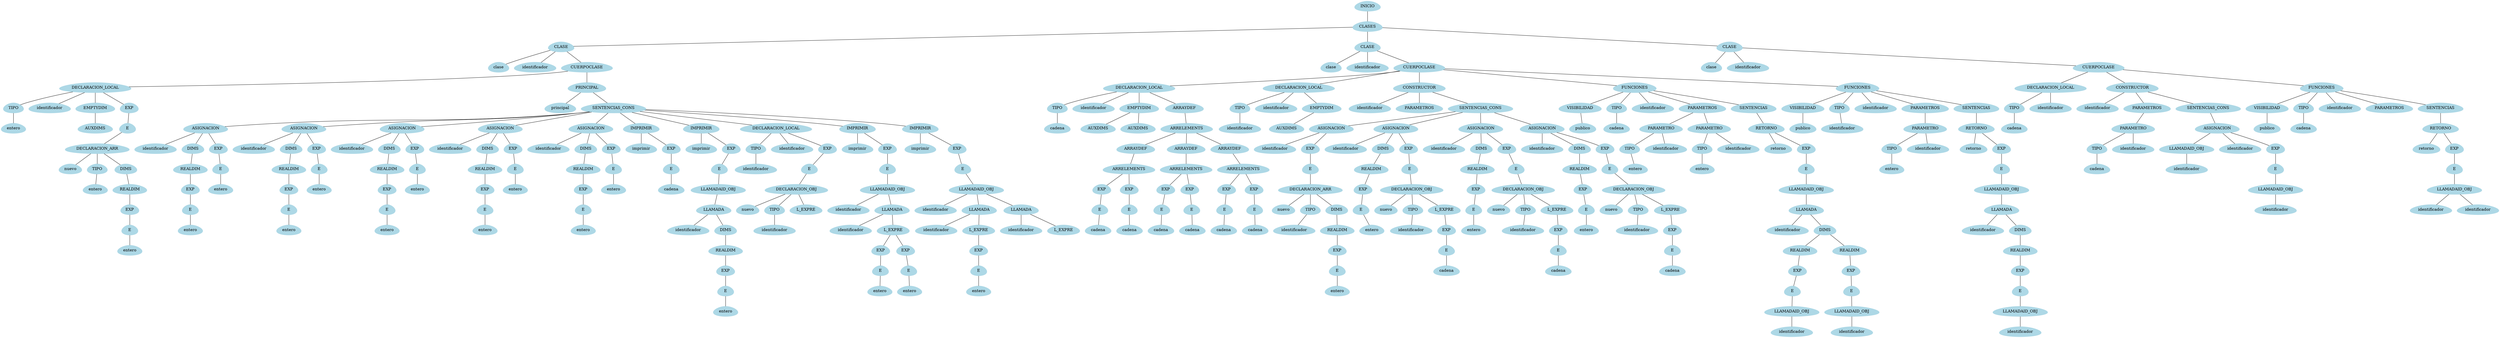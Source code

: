 Graph G {node [shape = egg];node0[label = "INICIO", style = filled, color = lightblue];
node1[label = "CLASES", style = filled, color = lightblue];
node2[label = "CLASE", style = filled, color = lightblue];
node3[label = "clase", style = filled, color = lightblue];
node4[label = "identificador", style = filled, color = lightblue];
node5[label = "CUERPOCLASE", style = filled, color = lightblue];
node6[label = "DECLARACION_LOCAL", style = filled, color = lightblue];
node7[label = "TIPO", style = filled, color = lightblue];
node8[label = "entero", style = filled, color = lightblue];
node9[label = "identificador", style = filled, color = lightblue];
node10[label = "EMPTYDIM", style = filled, color = lightblue];
node11[label = "AUXDIMS", style = filled, color = lightblue];
node12[label = "EXP", style = filled, color = lightblue];
node13[label = "E", style = filled, color = lightblue];
node14[label = "DECLARACION_ARR", style = filled, color = lightblue];
node15[label = "nuevo", style = filled, color = lightblue];
node16[label = "TIPO", style = filled, color = lightblue];
node17[label = "entero", style = filled, color = lightblue];
node18[label = "DIMS", style = filled, color = lightblue];
node19[label = "REALDIM", style = filled, color = lightblue];
node20[label = "EXP", style = filled, color = lightblue];
node21[label = "E", style = filled, color = lightblue];
node22[label = "entero", style = filled, color = lightblue];
node23[label = "PRINCIPAL", style = filled, color = lightblue];
node24[label = "principal", style = filled, color = lightblue];
node25[label = "SENTENCIAS_CONS", style = filled, color = lightblue];
node26[label = "ASIGNACION", style = filled, color = lightblue];
node27[label = "identificador", style = filled, color = lightblue];
node28[label = "DIMS", style = filled, color = lightblue];
node29[label = "REALDIM", style = filled, color = lightblue];
node30[label = "EXP", style = filled, color = lightblue];
node31[label = "E", style = filled, color = lightblue];
node32[label = "entero", style = filled, color = lightblue];
node33[label = "EXP", style = filled, color = lightblue];
node34[label = "E", style = filled, color = lightblue];
node35[label = "entero", style = filled, color = lightblue];
node36[label = "ASIGNACION", style = filled, color = lightblue];
node37[label = "identificador", style = filled, color = lightblue];
node38[label = "DIMS", style = filled, color = lightblue];
node39[label = "REALDIM", style = filled, color = lightblue];
node40[label = "EXP", style = filled, color = lightblue];
node41[label = "E", style = filled, color = lightblue];
node42[label = "entero", style = filled, color = lightblue];
node43[label = "EXP", style = filled, color = lightblue];
node44[label = "E", style = filled, color = lightblue];
node45[label = "entero", style = filled, color = lightblue];
node46[label = "ASIGNACION", style = filled, color = lightblue];
node47[label = "identificador", style = filled, color = lightblue];
node48[label = "DIMS", style = filled, color = lightblue];
node49[label = "REALDIM", style = filled, color = lightblue];
node50[label = "EXP", style = filled, color = lightblue];
node51[label = "E", style = filled, color = lightblue];
node52[label = "entero", style = filled, color = lightblue];
node53[label = "EXP", style = filled, color = lightblue];
node54[label = "E", style = filled, color = lightblue];
node55[label = "entero", style = filled, color = lightblue];
node56[label = "ASIGNACION", style = filled, color = lightblue];
node57[label = "identificador", style = filled, color = lightblue];
node58[label = "DIMS", style = filled, color = lightblue];
node59[label = "REALDIM", style = filled, color = lightblue];
node60[label = "EXP", style = filled, color = lightblue];
node61[label = "E", style = filled, color = lightblue];
node62[label = "entero", style = filled, color = lightblue];
node63[label = "EXP", style = filled, color = lightblue];
node64[label = "E", style = filled, color = lightblue];
node65[label = "entero", style = filled, color = lightblue];
node66[label = "ASIGNACION", style = filled, color = lightblue];
node67[label = "identificador", style = filled, color = lightblue];
node68[label = "DIMS", style = filled, color = lightblue];
node69[label = "REALDIM", style = filled, color = lightblue];
node70[label = "EXP", style = filled, color = lightblue];
node71[label = "E", style = filled, color = lightblue];
node72[label = "entero", style = filled, color = lightblue];
node73[label = "EXP", style = filled, color = lightblue];
node74[label = "E", style = filled, color = lightblue];
node75[label = "entero", style = filled, color = lightblue];
node76[label = "IMPRIMIR", style = filled, color = lightblue];
node77[label = "imprimir", style = filled, color = lightblue];
node78[label = "EXP", style = filled, color = lightblue];
node79[label = "E", style = filled, color = lightblue];
node80[label = "cadena", style = filled, color = lightblue];
node81[label = "IMPRIMIR", style = filled, color = lightblue];
node82[label = "imprimir", style = filled, color = lightblue];
node83[label = "EXP", style = filled, color = lightblue];
node84[label = "E", style = filled, color = lightblue];
node85[label = "LLAMADAID_OBJ", style = filled, color = lightblue];
node86[label = "LLAMADA", style = filled, color = lightblue];
node87[label = "identificador", style = filled, color = lightblue];
node88[label = "DIMS", style = filled, color = lightblue];
node89[label = "REALDIM", style = filled, color = lightblue];
node90[label = "EXP", style = filled, color = lightblue];
node91[label = "E", style = filled, color = lightblue];
node92[label = "entero", style = filled, color = lightblue];
node93[label = "DECLARACION_LOCAL", style = filled, color = lightblue];
node94[label = "TIPO", style = filled, color = lightblue];
node95[label = "identificador", style = filled, color = lightblue];
node96[label = "identificador", style = filled, color = lightblue];
node97[label = "EXP", style = filled, color = lightblue];
node98[label = "E", style = filled, color = lightblue];
node99[label = "DECLARACION_OBJ", style = filled, color = lightblue];
node100[label = "nuevo", style = filled, color = lightblue];
node101[label = "TIPO", style = filled, color = lightblue];
node102[label = "identificador", style = filled, color = lightblue];
node103[label = "L_EXPRE", style = filled, color = lightblue];
node104[label = "IMPRIMIR", style = filled, color = lightblue];
node105[label = "imprimir", style = filled, color = lightblue];
node106[label = "EXP", style = filled, color = lightblue];
node107[label = "E", style = filled, color = lightblue];
node108[label = "LLAMADAID_OBJ", style = filled, color = lightblue];
node109[label = "identificador", style = filled, color = lightblue];
node110[label = "LLAMADA", style = filled, color = lightblue];
node111[label = "identificador", style = filled, color = lightblue];
node112[label = "L_EXPRE", style = filled, color = lightblue];
node113[label = "EXP", style = filled, color = lightblue];
node114[label = "E", style = filled, color = lightblue];
node115[label = "entero", style = filled, color = lightblue];
node116[label = "EXP", style = filled, color = lightblue];
node117[label = "E", style = filled, color = lightblue];
node118[label = "entero", style = filled, color = lightblue];
node119[label = "IMPRIMIR", style = filled, color = lightblue];
node120[label = "imprimir", style = filled, color = lightblue];
node121[label = "EXP", style = filled, color = lightblue];
node122[label = "E", style = filled, color = lightblue];
node123[label = "LLAMADAID_OBJ", style = filled, color = lightblue];
node124[label = "identificador", style = filled, color = lightblue];
node125[label = "LLAMADA", style = filled, color = lightblue];
node126[label = "identificador", style = filled, color = lightblue];
node127[label = "L_EXPRE", style = filled, color = lightblue];
node128[label = "EXP", style = filled, color = lightblue];
node129[label = "E", style = filled, color = lightblue];
node130[label = "entero", style = filled, color = lightblue];
node131[label = "LLAMADA", style = filled, color = lightblue];
node132[label = "identificador", style = filled, color = lightblue];
node133[label = "L_EXPRE", style = filled, color = lightblue];
node134[label = "CLASE", style = filled, color = lightblue];
node135[label = "clase", style = filled, color = lightblue];
node136[label = "identificador", style = filled, color = lightblue];
node137[label = "CUERPOCLASE", style = filled, color = lightblue];
node138[label = "DECLARACION_LOCAL", style = filled, color = lightblue];
node139[label = "TIPO", style = filled, color = lightblue];
node140[label = "cadena", style = filled, color = lightblue];
node141[label = "identificador", style = filled, color = lightblue];
node142[label = "EMPTYDIM", style = filled, color = lightblue];
node143[label = "AUXDIMS", style = filled, color = lightblue];
node144[label = "AUXDIMS", style = filled, color = lightblue];
node145[label = "ARRAYDEF", style = filled, color = lightblue];
node146[label = "ARRELEMENTS", style = filled, color = lightblue];
node147[label = "ARRAYDEF", style = filled, color = lightblue];
node148[label = "ARRELEMENTS", style = filled, color = lightblue];
node149[label = "EXP", style = filled, color = lightblue];
node150[label = "E", style = filled, color = lightblue];
node151[label = "cadena", style = filled, color = lightblue];
node152[label = "EXP", style = filled, color = lightblue];
node153[label = "E", style = filled, color = lightblue];
node154[label = "cadena", style = filled, color = lightblue];
node155[label = "ARRAYDEF", style = filled, color = lightblue];
node156[label = "ARRELEMENTS", style = filled, color = lightblue];
node157[label = "EXP", style = filled, color = lightblue];
node158[label = "E", style = filled, color = lightblue];
node159[label = "cadena", style = filled, color = lightblue];
node160[label = "EXP", style = filled, color = lightblue];
node161[label = "E", style = filled, color = lightblue];
node162[label = "cadena", style = filled, color = lightblue];
node163[label = "ARRAYDEF", style = filled, color = lightblue];
node164[label = "ARRELEMENTS", style = filled, color = lightblue];
node165[label = "EXP", style = filled, color = lightblue];
node166[label = "E", style = filled, color = lightblue];
node167[label = "cadena", style = filled, color = lightblue];
node168[label = "EXP", style = filled, color = lightblue];
node169[label = "E", style = filled, color = lightblue];
node170[label = "cadena", style = filled, color = lightblue];
node171[label = "DECLARACION_LOCAL", style = filled, color = lightblue];
node172[label = "TIPO", style = filled, color = lightblue];
node173[label = "identificador", style = filled, color = lightblue];
node174[label = "identificador", style = filled, color = lightblue];
node175[label = "EMPTYDIM", style = filled, color = lightblue];
node176[label = "AUXDIMS", style = filled, color = lightblue];
node177[label = "CONSTRUCTOR", style = filled, color = lightblue];
node178[label = "identificador", style = filled, color = lightblue];
node179[label = "PARAMETROS", style = filled, color = lightblue];
node180[label = "SENTENCIAS_CONS", style = filled, color = lightblue];
node181[label = "ASIGNACION", style = filled, color = lightblue];
node182[label = "identificador", style = filled, color = lightblue];
node183[label = "EXP", style = filled, color = lightblue];
node184[label = "E", style = filled, color = lightblue];
node185[label = "DECLARACION_ARR", style = filled, color = lightblue];
node186[label = "nuevo", style = filled, color = lightblue];
node187[label = "TIPO", style = filled, color = lightblue];
node188[label = "identificador", style = filled, color = lightblue];
node189[label = "DIMS", style = filled, color = lightblue];
node190[label = "REALDIM", style = filled, color = lightblue];
node191[label = "EXP", style = filled, color = lightblue];
node192[label = "E", style = filled, color = lightblue];
node193[label = "entero", style = filled, color = lightblue];
node194[label = "ASIGNACION", style = filled, color = lightblue];
node195[label = "identificador", style = filled, color = lightblue];
node196[label = "DIMS", style = filled, color = lightblue];
node197[label = "REALDIM", style = filled, color = lightblue];
node198[label = "EXP", style = filled, color = lightblue];
node199[label = "E", style = filled, color = lightblue];
node200[label = "entero", style = filled, color = lightblue];
node201[label = "EXP", style = filled, color = lightblue];
node202[label = "E", style = filled, color = lightblue];
node203[label = "DECLARACION_OBJ", style = filled, color = lightblue];
node204[label = "nuevo", style = filled, color = lightblue];
node205[label = "TIPO", style = filled, color = lightblue];
node206[label = "identificador", style = filled, color = lightblue];
node207[label = "L_EXPRE", style = filled, color = lightblue];
node208[label = "EXP", style = filled, color = lightblue];
node209[label = "E", style = filled, color = lightblue];
node210[label = "cadena", style = filled, color = lightblue];
node211[label = "ASIGNACION", style = filled, color = lightblue];
node212[label = "identificador", style = filled, color = lightblue];
node213[label = "DIMS", style = filled, color = lightblue];
node214[label = "REALDIM", style = filled, color = lightblue];
node215[label = "EXP", style = filled, color = lightblue];
node216[label = "E", style = filled, color = lightblue];
node217[label = "entero", style = filled, color = lightblue];
node218[label = "EXP", style = filled, color = lightblue];
node219[label = "E", style = filled, color = lightblue];
node220[label = "DECLARACION_OBJ", style = filled, color = lightblue];
node221[label = "nuevo", style = filled, color = lightblue];
node222[label = "TIPO", style = filled, color = lightblue];
node223[label = "identificador", style = filled, color = lightblue];
node224[label = "L_EXPRE", style = filled, color = lightblue];
node225[label = "EXP", style = filled, color = lightblue];
node226[label = "E", style = filled, color = lightblue];
node227[label = "cadena", style = filled, color = lightblue];
node228[label = "ASIGNACION", style = filled, color = lightblue];
node229[label = "identificador", style = filled, color = lightblue];
node230[label = "DIMS", style = filled, color = lightblue];
node231[label = "REALDIM", style = filled, color = lightblue];
node232[label = "EXP", style = filled, color = lightblue];
node233[label = "E", style = filled, color = lightblue];
node234[label = "entero", style = filled, color = lightblue];
node235[label = "EXP", style = filled, color = lightblue];
node236[label = "E", style = filled, color = lightblue];
node237[label = "DECLARACION_OBJ", style = filled, color = lightblue];
node238[label = "nuevo", style = filled, color = lightblue];
node239[label = "TIPO", style = filled, color = lightblue];
node240[label = "identificador", style = filled, color = lightblue];
node241[label = "L_EXPRE", style = filled, color = lightblue];
node242[label = "EXP", style = filled, color = lightblue];
node243[label = "E", style = filled, color = lightblue];
node244[label = "cadena", style = filled, color = lightblue];
node245[label = "FUNCIONES", style = filled, color = lightblue];
node246[label = "VISIBILIDAD", style = filled, color = lightblue];
node247[label = "publico", style = filled, color = lightblue];
node248[label = "TIPO", style = filled, color = lightblue];
node249[label = "cadena", style = filled, color = lightblue];
node250[label = "identificador", style = filled, color = lightblue];
node251[label = "PARAMETROS", style = filled, color = lightblue];
node252[label = "PARAMETRO", style = filled, color = lightblue];
node253[label = "TIPO", style = filled, color = lightblue];
node254[label = "entero", style = filled, color = lightblue];
node255[label = "identificador", style = filled, color = lightblue];
node256[label = "PARAMETRO", style = filled, color = lightblue];
node257[label = "TIPO", style = filled, color = lightblue];
node258[label = "entero", style = filled, color = lightblue];
node259[label = "identificador", style = filled, color = lightblue];
node260[label = "SENTENCIAS", style = filled, color = lightblue];
node261[label = "RETORNO", style = filled, color = lightblue];
node262[label = "retorno", style = filled, color = lightblue];
node263[label = "EXP", style = filled, color = lightblue];
node264[label = "E", style = filled, color = lightblue];
node265[label = "LLAMADAID_OBJ", style = filled, color = lightblue];
node266[label = "LLAMADA", style = filled, color = lightblue];
node267[label = "identificador", style = filled, color = lightblue];
node268[label = "DIMS", style = filled, color = lightblue];
node269[label = "REALDIM", style = filled, color = lightblue];
node270[label = "EXP", style = filled, color = lightblue];
node271[label = "E", style = filled, color = lightblue];
node272[label = "LLAMADAID_OBJ", style = filled, color = lightblue];
node273[label = "identificador", style = filled, color = lightblue];
node274[label = "REALDIM", style = filled, color = lightblue];
node275[label = "EXP", style = filled, color = lightblue];
node276[label = "E", style = filled, color = lightblue];
node277[label = "LLAMADAID_OBJ", style = filled, color = lightblue];
node278[label = "identificador", style = filled, color = lightblue];
node279[label = "FUNCIONES", style = filled, color = lightblue];
node280[label = "VISIBILIDAD", style = filled, color = lightblue];
node281[label = "publico", style = filled, color = lightblue];
node282[label = "TIPO", style = filled, color = lightblue];
node283[label = "identificador", style = filled, color = lightblue];
node284[label = "identificador", style = filled, color = lightblue];
node285[label = "PARAMETROS", style = filled, color = lightblue];
node286[label = "PARAMETRO", style = filled, color = lightblue];
node287[label = "TIPO", style = filled, color = lightblue];
node288[label = "entero", style = filled, color = lightblue];
node289[label = "identificador", style = filled, color = lightblue];
node290[label = "SENTENCIAS", style = filled, color = lightblue];
node291[label = "RETORNO", style = filled, color = lightblue];
node292[label = "retorno", style = filled, color = lightblue];
node293[label = "EXP", style = filled, color = lightblue];
node294[label = "E", style = filled, color = lightblue];
node295[label = "LLAMADAID_OBJ", style = filled, color = lightblue];
node296[label = "LLAMADA", style = filled, color = lightblue];
node297[label = "identificador", style = filled, color = lightblue];
node298[label = "DIMS", style = filled, color = lightblue];
node299[label = "REALDIM", style = filled, color = lightblue];
node300[label = "EXP", style = filled, color = lightblue];
node301[label = "E", style = filled, color = lightblue];
node302[label = "LLAMADAID_OBJ", style = filled, color = lightblue];
node303[label = "identificador", style = filled, color = lightblue];
node304[label = "CLASE", style = filled, color = lightblue];
node305[label = "clase", style = filled, color = lightblue];
node306[label = "identificador", style = filled, color = lightblue];
node307[label = "CUERPOCLASE", style = filled, color = lightblue];
node308[label = "DECLARACION_LOCAL", style = filled, color = lightblue];
node309[label = "TIPO", style = filled, color = lightblue];
node310[label = "cadena", style = filled, color = lightblue];
node311[label = "identificador", style = filled, color = lightblue];
node312[label = "CONSTRUCTOR", style = filled, color = lightblue];
node313[label = "identificador", style = filled, color = lightblue];
node314[label = "PARAMETROS", style = filled, color = lightblue];
node315[label = "PARAMETRO", style = filled, color = lightblue];
node316[label = "TIPO", style = filled, color = lightblue];
node317[label = "cadena", style = filled, color = lightblue];
node318[label = "identificador", style = filled, color = lightblue];
node319[label = "SENTENCIAS_CONS", style = filled, color = lightblue];
node320[label = "ASIGNACION", style = filled, color = lightblue];
node321[label = "LLAMADAID_OBJ", style = filled, color = lightblue];
node322[label = "identificador", style = filled, color = lightblue];
node323[label = "identificador", style = filled, color = lightblue];
node324[label = "EXP", style = filled, color = lightblue];
node325[label = "E", style = filled, color = lightblue];
node326[label = "LLAMADAID_OBJ", style = filled, color = lightblue];
node327[label = "identificador", style = filled, color = lightblue];
node328[label = "FUNCIONES", style = filled, color = lightblue];
node329[label = "VISIBILIDAD", style = filled, color = lightblue];
node330[label = "publico", style = filled, color = lightblue];
node331[label = "TIPO", style = filled, color = lightblue];
node332[label = "cadena", style = filled, color = lightblue];
node333[label = "identificador", style = filled, color = lightblue];
node334[label = "PARAMETROS", style = filled, color = lightblue];
node335[label = "SENTENCIAS", style = filled, color = lightblue];
node336[label = "RETORNO", style = filled, color = lightblue];
node337[label = "retorno", style = filled, color = lightblue];
node338[label = "EXP", style = filled, color = lightblue];
node339[label = "E", style = filled, color = lightblue];
node340[label = "LLAMADAID_OBJ", style = filled, color = lightblue];
node341[label = "identificador", style = filled, color = lightblue];
node342[label = "identificador", style = filled, color = lightblue];
"node0"--"node1"
"node1"--"node2"
"node2"--"node3"
"node2"--"node4"
"node2"--"node5"
"node5"--"node6"
"node6"--"node7"
"node7"--"node8"
"node6"--"node9"
"node6"--"node10"
"node10"--"node11"
"node6"--"node12"
"node12"--"node13"
"node13"--"node14"
"node14"--"node15"
"node14"--"node16"
"node16"--"node17"
"node14"--"node18"
"node18"--"node19"
"node19"--"node20"
"node20"--"node21"
"node21"--"node22"
"node5"--"node23"
"node23"--"node24"
"node23"--"node25"
"node25"--"node26"
"node26"--"node27"
"node26"--"node28"
"node28"--"node29"
"node29"--"node30"
"node30"--"node31"
"node31"--"node32"
"node26"--"node33"
"node33"--"node34"
"node34"--"node35"
"node25"--"node36"
"node36"--"node37"
"node36"--"node38"
"node38"--"node39"
"node39"--"node40"
"node40"--"node41"
"node41"--"node42"
"node36"--"node43"
"node43"--"node44"
"node44"--"node45"
"node25"--"node46"
"node46"--"node47"
"node46"--"node48"
"node48"--"node49"
"node49"--"node50"
"node50"--"node51"
"node51"--"node52"
"node46"--"node53"
"node53"--"node54"
"node54"--"node55"
"node25"--"node56"
"node56"--"node57"
"node56"--"node58"
"node58"--"node59"
"node59"--"node60"
"node60"--"node61"
"node61"--"node62"
"node56"--"node63"
"node63"--"node64"
"node64"--"node65"
"node25"--"node66"
"node66"--"node67"
"node66"--"node68"
"node68"--"node69"
"node69"--"node70"
"node70"--"node71"
"node71"--"node72"
"node66"--"node73"
"node73"--"node74"
"node74"--"node75"
"node25"--"node76"
"node76"--"node77"
"node76"--"node78"
"node78"--"node79"
"node79"--"node80"
"node25"--"node81"
"node81"--"node82"
"node81"--"node83"
"node83"--"node84"
"node84"--"node85"
"node85"--"node86"
"node86"--"node87"
"node86"--"node88"
"node88"--"node89"
"node89"--"node90"
"node90"--"node91"
"node91"--"node92"
"node25"--"node93"
"node93"--"node94"
"node94"--"node95"
"node93"--"node96"
"node93"--"node97"
"node97"--"node98"
"node98"--"node99"
"node99"--"node100"
"node99"--"node101"
"node101"--"node102"
"node99"--"node103"
"node25"--"node104"
"node104"--"node105"
"node104"--"node106"
"node106"--"node107"
"node107"--"node108"
"node108"--"node109"
"node108"--"node110"
"node110"--"node111"
"node110"--"node112"
"node112"--"node113"
"node113"--"node114"
"node114"--"node115"
"node112"--"node116"
"node116"--"node117"
"node117"--"node118"
"node25"--"node119"
"node119"--"node120"
"node119"--"node121"
"node121"--"node122"
"node122"--"node123"
"node123"--"node124"
"node123"--"node125"
"node125"--"node126"
"node125"--"node127"
"node127"--"node128"
"node128"--"node129"
"node129"--"node130"
"node123"--"node131"
"node131"--"node132"
"node131"--"node133"
"node1"--"node134"
"node134"--"node135"
"node134"--"node136"
"node134"--"node137"
"node137"--"node138"
"node138"--"node139"
"node139"--"node140"
"node138"--"node141"
"node138"--"node142"
"node142"--"node143"
"node142"--"node144"
"node138"--"node145"
"node145"--"node146"
"node146"--"node147"
"node147"--"node148"
"node148"--"node149"
"node149"--"node150"
"node150"--"node151"
"node148"--"node152"
"node152"--"node153"
"node153"--"node154"
"node146"--"node155"
"node155"--"node156"
"node156"--"node157"
"node157"--"node158"
"node158"--"node159"
"node156"--"node160"
"node160"--"node161"
"node161"--"node162"
"node146"--"node163"
"node163"--"node164"
"node164"--"node165"
"node165"--"node166"
"node166"--"node167"
"node164"--"node168"
"node168"--"node169"
"node169"--"node170"
"node137"--"node171"
"node171"--"node172"
"node172"--"node173"
"node171"--"node174"
"node171"--"node175"
"node175"--"node176"
"node137"--"node177"
"node177"--"node178"
"node177"--"node179"
"node177"--"node180"
"node180"--"node181"
"node181"--"node182"
"node181"--"node183"
"node183"--"node184"
"node184"--"node185"
"node185"--"node186"
"node185"--"node187"
"node187"--"node188"
"node185"--"node189"
"node189"--"node190"
"node190"--"node191"
"node191"--"node192"
"node192"--"node193"
"node180"--"node194"
"node194"--"node195"
"node194"--"node196"
"node196"--"node197"
"node197"--"node198"
"node198"--"node199"
"node199"--"node200"
"node194"--"node201"
"node201"--"node202"
"node202"--"node203"
"node203"--"node204"
"node203"--"node205"
"node205"--"node206"
"node203"--"node207"
"node207"--"node208"
"node208"--"node209"
"node209"--"node210"
"node180"--"node211"
"node211"--"node212"
"node211"--"node213"
"node213"--"node214"
"node214"--"node215"
"node215"--"node216"
"node216"--"node217"
"node211"--"node218"
"node218"--"node219"
"node219"--"node220"
"node220"--"node221"
"node220"--"node222"
"node222"--"node223"
"node220"--"node224"
"node224"--"node225"
"node225"--"node226"
"node226"--"node227"
"node180"--"node228"
"node228"--"node229"
"node228"--"node230"
"node230"--"node231"
"node231"--"node232"
"node232"--"node233"
"node233"--"node234"
"node228"--"node235"
"node235"--"node236"
"node236"--"node237"
"node237"--"node238"
"node237"--"node239"
"node239"--"node240"
"node237"--"node241"
"node241"--"node242"
"node242"--"node243"
"node243"--"node244"
"node137"--"node245"
"node245"--"node246"
"node246"--"node247"
"node245"--"node248"
"node248"--"node249"
"node245"--"node250"
"node245"--"node251"
"node251"--"node252"
"node252"--"node253"
"node253"--"node254"
"node252"--"node255"
"node251"--"node256"
"node256"--"node257"
"node257"--"node258"
"node256"--"node259"
"node245"--"node260"
"node260"--"node261"
"node261"--"node262"
"node261"--"node263"
"node263"--"node264"
"node264"--"node265"
"node265"--"node266"
"node266"--"node267"
"node266"--"node268"
"node268"--"node269"
"node269"--"node270"
"node270"--"node271"
"node271"--"node272"
"node272"--"node273"
"node268"--"node274"
"node274"--"node275"
"node275"--"node276"
"node276"--"node277"
"node277"--"node278"
"node137"--"node279"
"node279"--"node280"
"node280"--"node281"
"node279"--"node282"
"node282"--"node283"
"node279"--"node284"
"node279"--"node285"
"node285"--"node286"
"node286"--"node287"
"node287"--"node288"
"node286"--"node289"
"node279"--"node290"
"node290"--"node291"
"node291"--"node292"
"node291"--"node293"
"node293"--"node294"
"node294"--"node295"
"node295"--"node296"
"node296"--"node297"
"node296"--"node298"
"node298"--"node299"
"node299"--"node300"
"node300"--"node301"
"node301"--"node302"
"node302"--"node303"
"node1"--"node304"
"node304"--"node305"
"node304"--"node306"
"node304"--"node307"
"node307"--"node308"
"node308"--"node309"
"node309"--"node310"
"node308"--"node311"
"node307"--"node312"
"node312"--"node313"
"node312"--"node314"
"node314"--"node315"
"node315"--"node316"
"node316"--"node317"
"node315"--"node318"
"node312"--"node319"
"node319"--"node320"
"node320"--"node321"
"node321"--"node322"
"node320"--"node323"
"node320"--"node324"
"node324"--"node325"
"node325"--"node326"
"node326"--"node327"
"node307"--"node328"
"node328"--"node329"
"node329"--"node330"
"node328"--"node331"
"node331"--"node332"
"node328"--"node333"
"node328"--"node334"
"node328"--"node335"
"node335"--"node336"
"node336"--"node337"
"node336"--"node338"
"node338"--"node339"
"node339"--"node340"
"node340"--"node341"
"node340"--"node342"
}